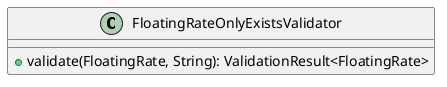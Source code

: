 @startuml

    class FloatingRateOnlyExistsValidator [[FloatingRateOnlyExistsValidator.html]] {
        +validate(FloatingRate, String): ValidationResult<FloatingRate>
    }

@enduml
